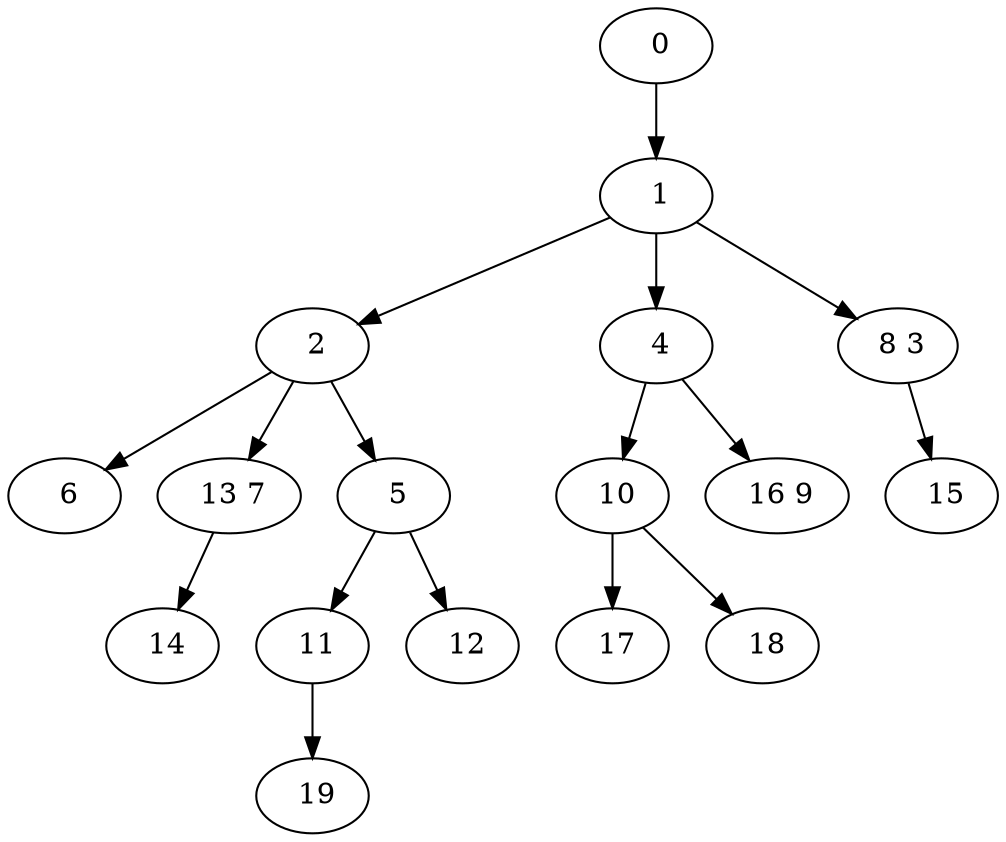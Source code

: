 digraph mytree {
" 0" -> " 1";
" 1" -> " 2";
" 1" -> " 4";
" 1" -> " 8 3";
" 2" -> " 6";
" 2" -> " 13 7";
" 2" -> " 5";
" 4" -> " 10";
" 4" -> " 16 9";
" 8 3" -> " 15";
" 6";
" 13 7" -> " 14";
" 11" -> " 19";
" 5" -> " 11";
" 5" -> " 12";
" 10" -> " 17";
" 10" -> " 18";
" 16 9";
" 17";
" 18";
" 14";
" 12";
" 15";
" 19";
}
